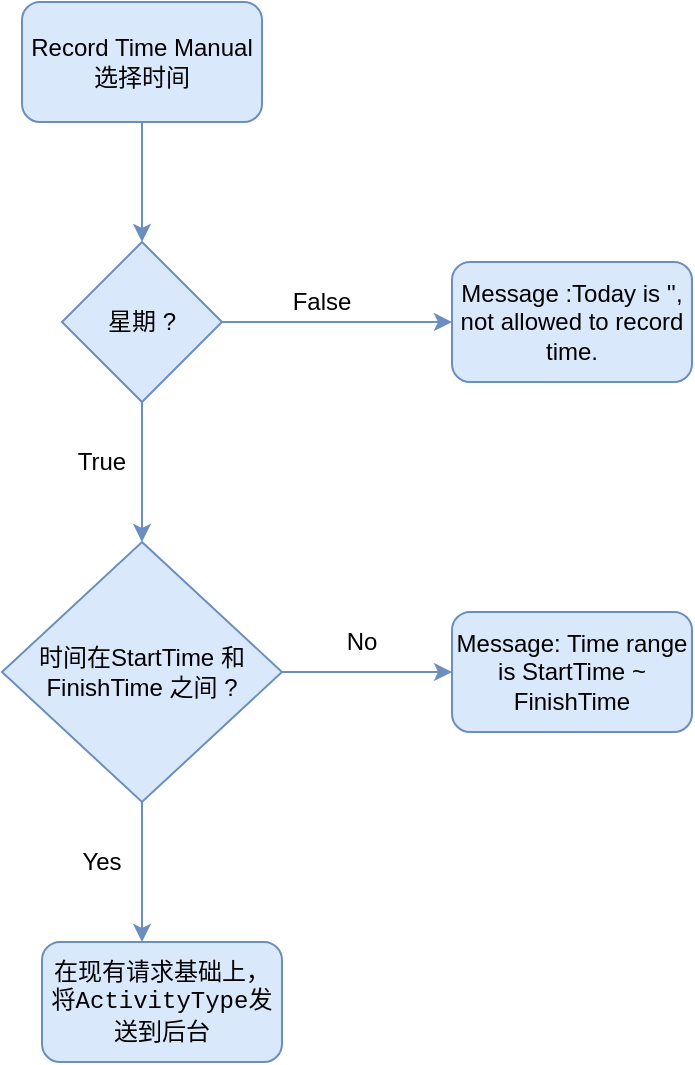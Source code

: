 <mxfile version="13.2.1" type="github">
  <diagram id="n_-ZUeUnMOdS7E3PLnKU" name="Page-1">
    <mxGraphModel dx="1038" dy="588" grid="1" gridSize="10" guides="1" tooltips="1" connect="1" arrows="1" fold="1" page="1" pageScale="1" pageWidth="850" pageHeight="1100" math="0" shadow="0">
      <root>
        <mxCell id="0" />
        <mxCell id="1" parent="0" />
        <mxCell id="khFF15RY6R1XRE2Xdb2h-5" value="" style="edgeStyle=orthogonalEdgeStyle;rounded=0;orthogonalLoop=1;jettySize=auto;html=1;fillColor=#dae8fc;strokeColor=#6c8ebf;" parent="1" source="khFF15RY6R1XRE2Xdb2h-1" target="khFF15RY6R1XRE2Xdb2h-2" edge="1">
          <mxGeometry relative="1" as="geometry" />
        </mxCell>
        <mxCell id="khFF15RY6R1XRE2Xdb2h-1" value="Record Time Manual&lt;br&gt;选择时间" style="rounded=1;whiteSpace=wrap;html=1;fillColor=#dae8fc;strokeColor=#6c8ebf;" parent="1" vertex="1">
          <mxGeometry x="60" y="30" width="120" height="60" as="geometry" />
        </mxCell>
        <mxCell id="Cg6u7QHLi8NkjNWaAKp--17" style="edgeStyle=orthogonalEdgeStyle;rounded=0;orthogonalLoop=1;jettySize=auto;html=1;exitX=1;exitY=0.5;exitDx=0;exitDy=0;entryX=0;entryY=0.5;entryDx=0;entryDy=0;fillColor=#dae8fc;strokeColor=#6c8ebf;" parent="1" source="khFF15RY6R1XRE2Xdb2h-2" target="Cg6u7QHLi8NkjNWaAKp--8" edge="1">
          <mxGeometry relative="1" as="geometry" />
        </mxCell>
        <mxCell id="khFF15RY6R1XRE2Xdb2h-2" value="星期 ?" style="rhombus;whiteSpace=wrap;html=1;fillColor=#dae8fc;strokeColor=#6c8ebf;" parent="1" vertex="1">
          <mxGeometry x="80" y="150" width="80" height="80" as="geometry" />
        </mxCell>
        <mxCell id="khFF15RY6R1XRE2Xdb2h-4" value="" style="endArrow=classic;html=1;fillColor=#dae8fc;strokeColor=#6c8ebf;" parent="1" edge="1">
          <mxGeometry width="50" height="50" relative="1" as="geometry">
            <mxPoint x="120" y="230" as="sourcePoint" />
            <mxPoint x="120" y="300" as="targetPoint" />
          </mxGeometry>
        </mxCell>
        <mxCell id="khFF15RY6R1XRE2Xdb2h-7" value="False" style="text;html=1;align=center;verticalAlign=middle;whiteSpace=wrap;rounded=0;" parent="1" vertex="1">
          <mxGeometry x="190" y="170" width="40" height="20" as="geometry" />
        </mxCell>
        <mxCell id="khFF15RY6R1XRE2Xdb2h-8" value="True" style="text;html=1;align=center;verticalAlign=middle;whiteSpace=wrap;rounded=0;" parent="1" vertex="1">
          <mxGeometry x="80" y="250" width="40" height="20" as="geometry" />
        </mxCell>
        <mxCell id="Cg6u7QHLi8NkjNWaAKp--16" style="edgeStyle=orthogonalEdgeStyle;rounded=0;orthogonalLoop=1;jettySize=auto;html=1;exitX=1;exitY=0.5;exitDx=0;exitDy=0;entryX=0;entryY=0.5;entryDx=0;entryDy=0;fillColor=#dae8fc;strokeColor=#6c8ebf;" parent="1" source="Cg6u7QHLi8NkjNWaAKp--1" target="Cg6u7QHLi8NkjNWaAKp--12" edge="1">
          <mxGeometry relative="1" as="geometry" />
        </mxCell>
        <mxCell id="Cg6u7QHLi8NkjNWaAKp--1" value="时间在StartTime 和 FinishTime 之间 ?" style="rhombus;whiteSpace=wrap;html=1;fillColor=#dae8fc;strokeColor=#6c8ebf;" parent="1" vertex="1">
          <mxGeometry x="50" y="300" width="140" height="130" as="geometry" />
        </mxCell>
        <mxCell id="Cg6u7QHLi8NkjNWaAKp--3" value="" style="endArrow=classic;html=1;fillColor=#dae8fc;strokeColor=#6c8ebf;" parent="1" edge="1">
          <mxGeometry width="50" height="50" relative="1" as="geometry">
            <mxPoint x="120" y="430" as="sourcePoint" />
            <mxPoint x="120" y="500" as="targetPoint" />
          </mxGeometry>
        </mxCell>
        <mxCell id="Cg6u7QHLi8NkjNWaAKp--5" value="Yes" style="text;html=1;align=center;verticalAlign=middle;whiteSpace=wrap;rounded=0;" parent="1" vertex="1">
          <mxGeometry x="80" y="450" width="40" height="20" as="geometry" />
        </mxCell>
        <mxCell id="Cg6u7QHLi8NkjNWaAKp--7" value="在现有请求基础上，将&lt;span style=&quot;font-family: consolas, &amp;quot;lucida console&amp;quot;, &amp;quot;courier new&amp;quot;, monospace; text-align: left;&quot;&gt;ActivityType发送到后台&lt;/span&gt;" style="rounded=1;whiteSpace=wrap;html=1;fillColor=#dae8fc;strokeColor=#6c8ebf;fontColor=#000000;" parent="1" vertex="1">
          <mxGeometry x="70" y="500" width="120" height="60" as="geometry" />
        </mxCell>
        <mxCell id="Cg6u7QHLi8NkjNWaAKp--8" value="Message :Today is &#39;&#39;, not allowed to record time." style="rounded=1;whiteSpace=wrap;html=1;fillColor=#dae8fc;strokeColor=#6c8ebf;" parent="1" vertex="1">
          <mxGeometry x="275" y="160" width="120" height="60" as="geometry" />
        </mxCell>
        <mxCell id="Cg6u7QHLi8NkjNWaAKp--12" value="Message: Time range is StartTime ~ FinishTime" style="rounded=1;whiteSpace=wrap;html=1;fillColor=#dae8fc;strokeColor=#6c8ebf;" parent="1" vertex="1">
          <mxGeometry x="275" y="335" width="120" height="60" as="geometry" />
        </mxCell>
        <mxCell id="Cg6u7QHLi8NkjNWaAKp--18" value="No" style="text;html=1;align=center;verticalAlign=middle;whiteSpace=wrap;rounded=0;" parent="1" vertex="1">
          <mxGeometry x="210" y="340" width="40" height="20" as="geometry" />
        </mxCell>
      </root>
    </mxGraphModel>
  </diagram>
</mxfile>
